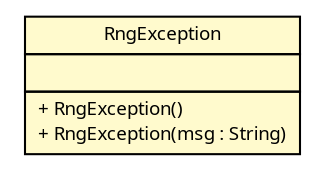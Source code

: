 #!/usr/local/bin/dot
#
# Class diagram 
# Generated by UMLGraph version R5_6 (http://www.umlgraph.org/)
#

digraph G {
	edge [fontname="Trebuchet MS",fontsize=10,labelfontname="Trebuchet MS",labelfontsize=10];
	node [fontname="Trebuchet MS",fontsize=10,shape=plaintext];
	nodesep=0.25;
	ranksep=0.5;
	// broadwick.rng.RngException
	c18510 [label=<<table title="broadwick.rng.RngException" border="0" cellborder="1" cellspacing="0" cellpadding="2" port="p" bgcolor="lemonChiffon" href="./RngException.html">
		<tr><td><table border="0" cellspacing="0" cellpadding="1">
<tr><td align="center" balign="center"><font face="Trebuchet MS"> RngException </font></td></tr>
		</table></td></tr>
		<tr><td><table border="0" cellspacing="0" cellpadding="1">
<tr><td align="left" balign="left">  </td></tr>
		</table></td></tr>
		<tr><td><table border="0" cellspacing="0" cellpadding="1">
<tr><td align="left" balign="left"> + RngException() </td></tr>
<tr><td align="left" balign="left"> + RngException(msg : String) </td></tr>
		</table></td></tr>
		</table>>, URL="./RngException.html", fontname="Trebuchet MS", fontcolor="black", fontsize=9.0];
}

